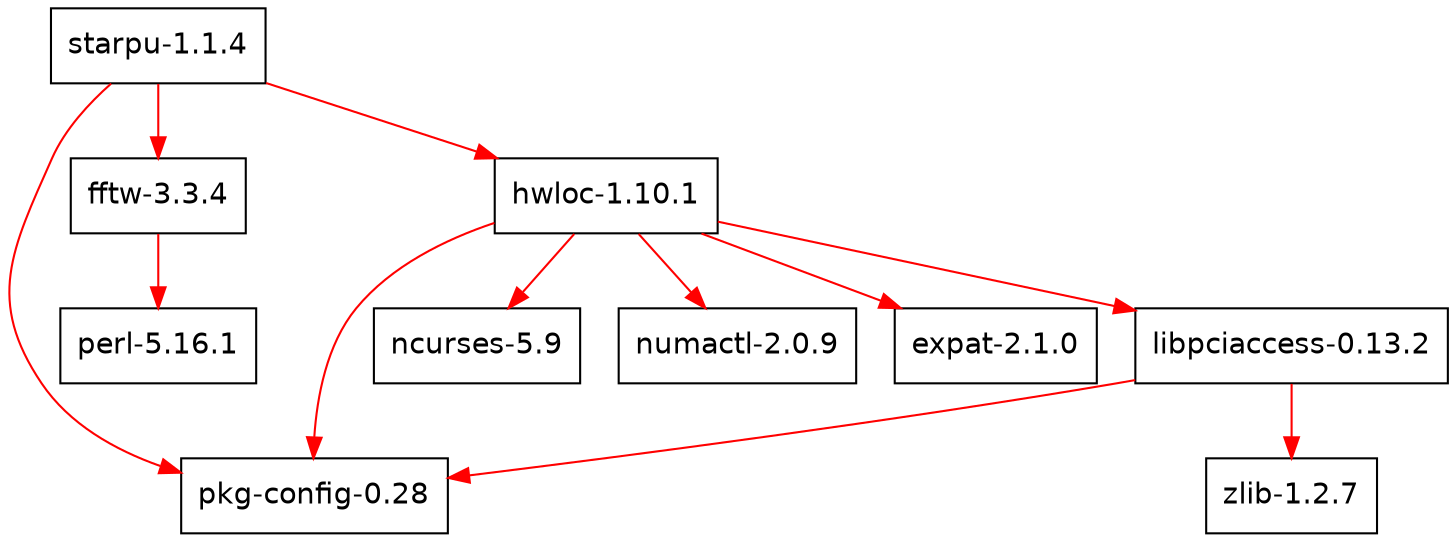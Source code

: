 digraph G {
  "79547584" [label = "starpu-1.1.4", shape = box, fontname = Helvetica];
  "79547584" -> "53930816" [color = red];
  "79547584" -> "65372544" [color = red];
  "79547584" -> "65375040" [color = red];
  "53930816" [label = "pkg-config-0.28", shape = box, fontname = Helvetica];
  "65372544" [label = "fftw-3.3.4", shape = box, fontname = Helvetica];
  "65372544" -> "50498752" [color = red];
  "50498752" [label = "perl-5.16.1", shape = box, fontname = Helvetica];
  "65375040" [label = "hwloc-1.10.1", shape = box, fontname = Helvetica];
  "65375040" -> "53930816" [color = red];
  "65375040" -> "51165632" [color = red];
  "65375040" -> "67751488" [color = red];
  "65375040" -> "68084864" [color = red];
  "65375040" -> "66840256" [color = red];
  "51165632" [label = "ncurses-5.9", shape = box, fontname = Helvetica];
  "67751488" [label = "numactl-2.0.9", shape = box, fontname = Helvetica];
  "68084864" [label = "expat-2.1.0", shape = box, fontname = Helvetica];
  "66840256" [label = "libpciaccess-0.13.2", shape = box, fontname = Helvetica];
  "66840256" -> "53930816" [color = red];
  "66840256" -> "68274432" [color = red];
  "68274432" [label = "zlib-1.2.7", shape = box, fontname = Helvetica];

}
